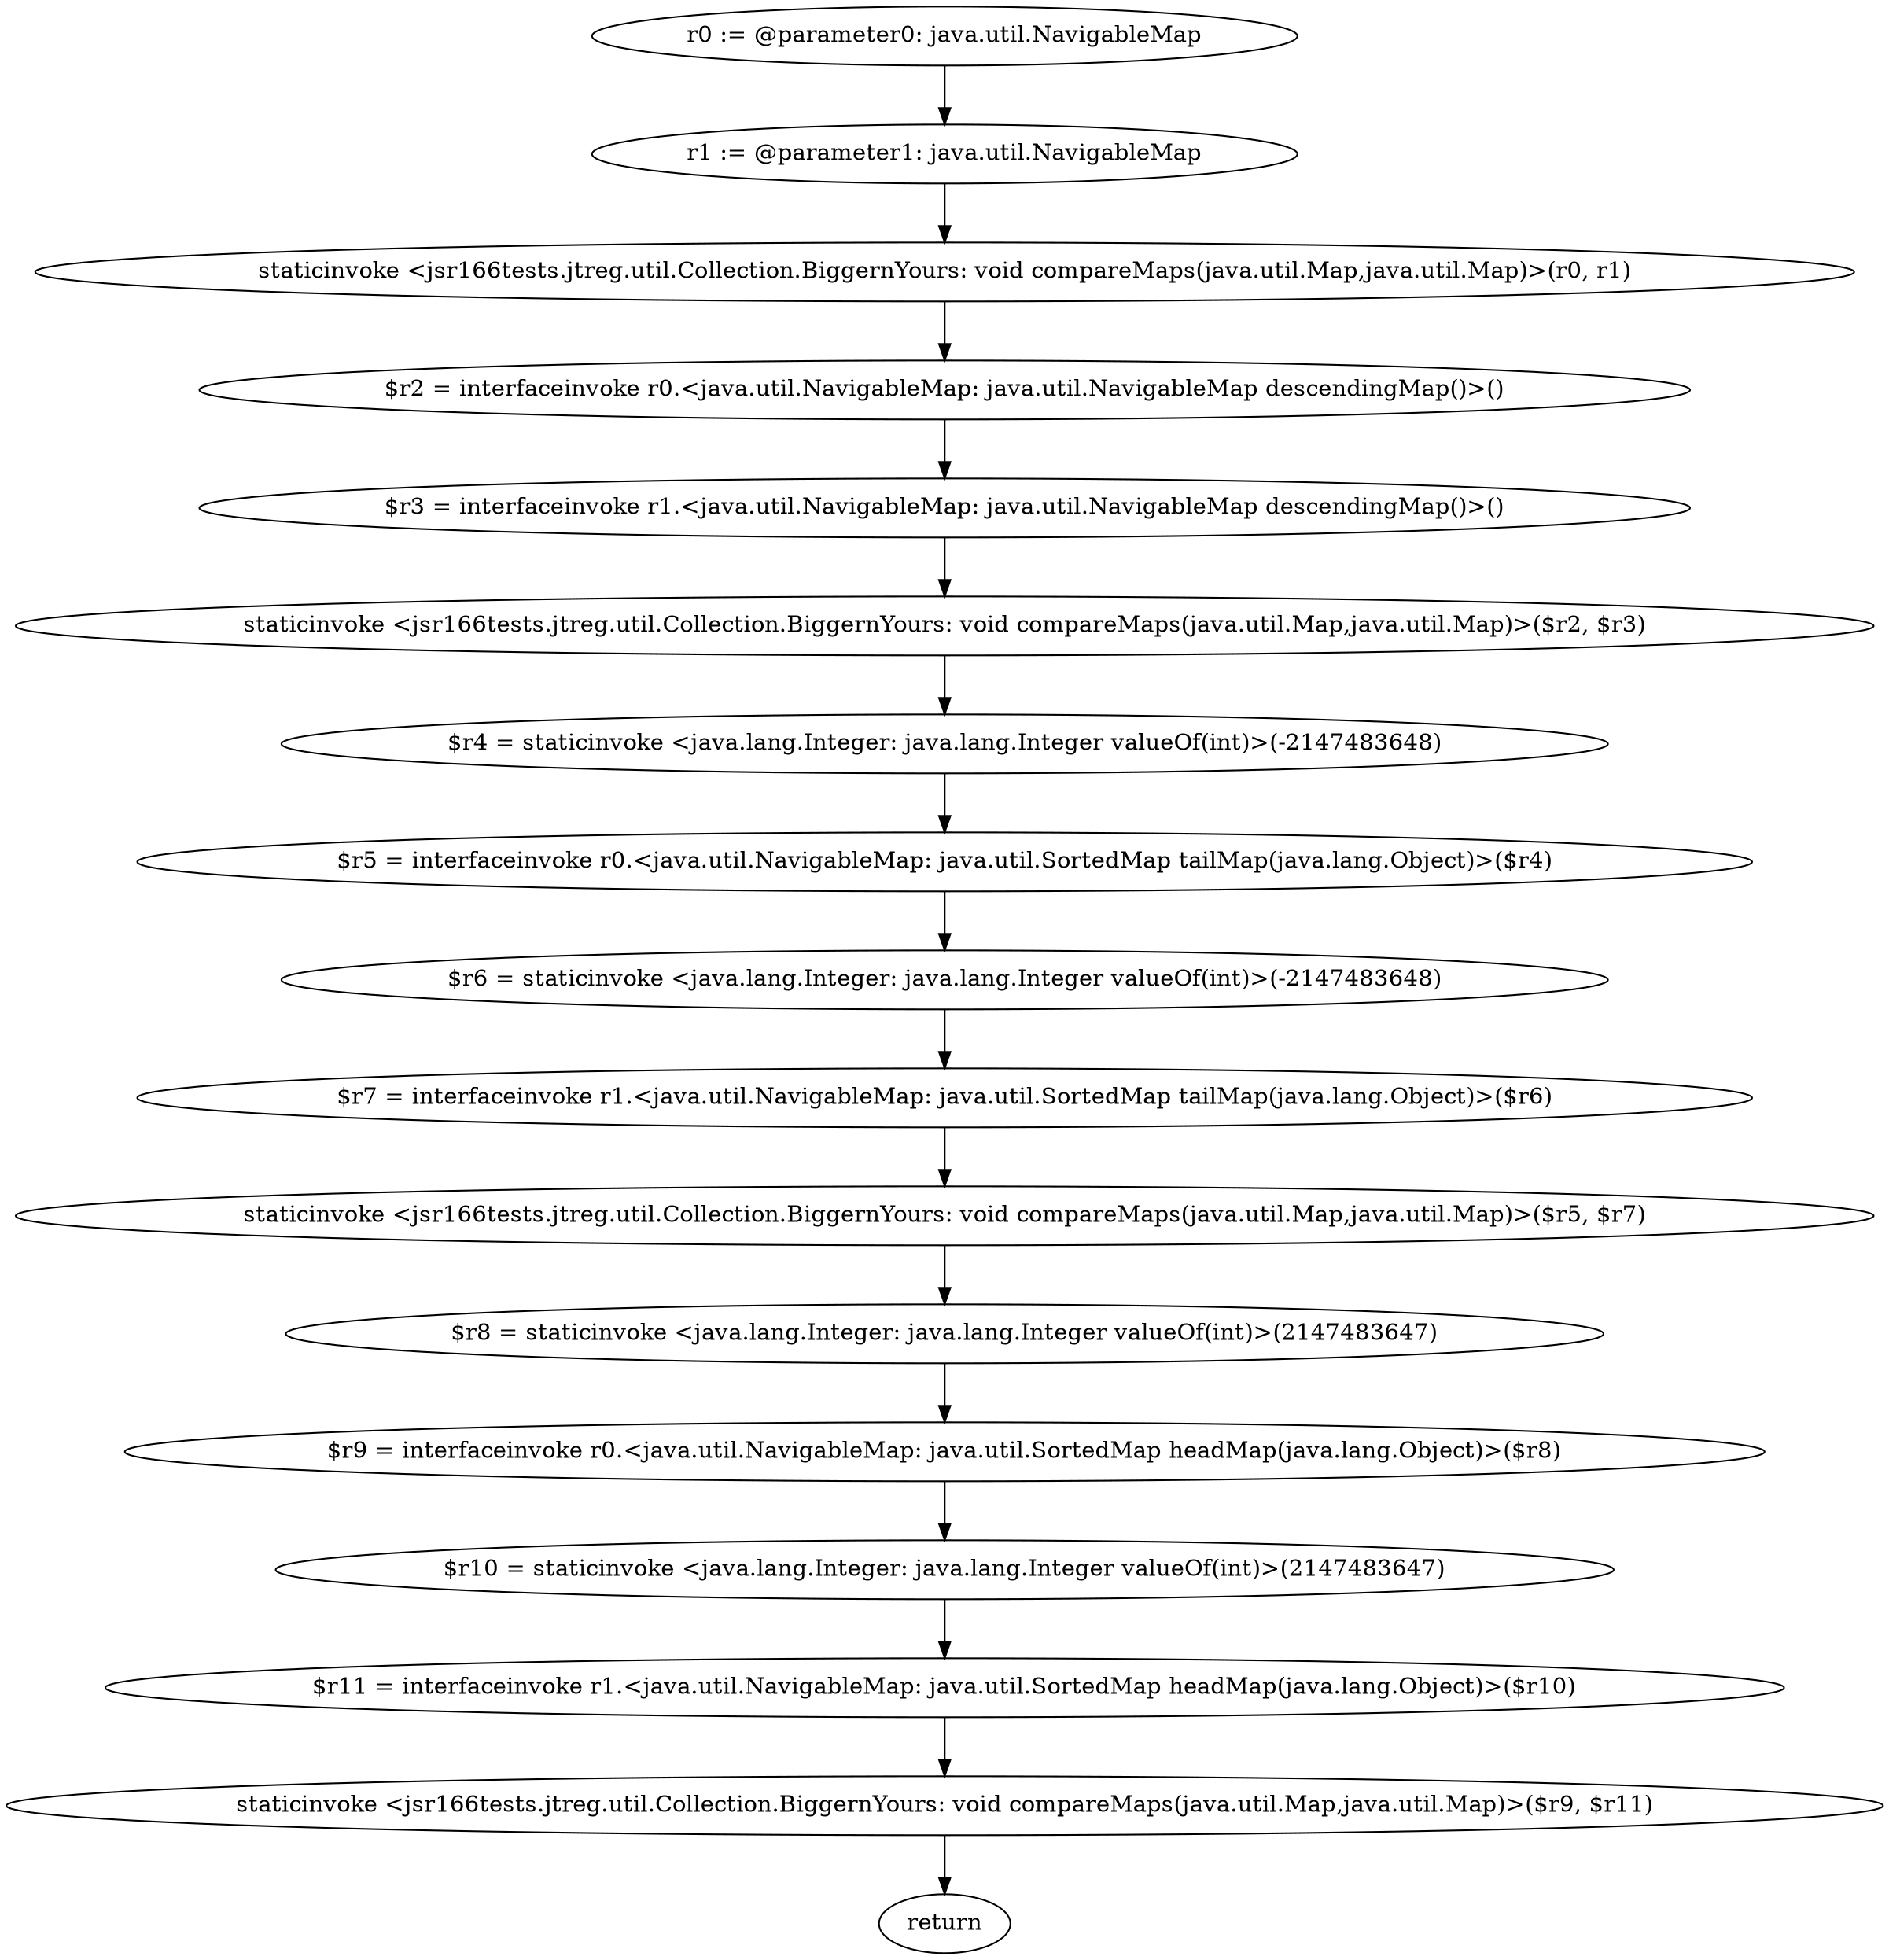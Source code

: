 digraph "unitGraph" {
    "r0 := @parameter0: java.util.NavigableMap"
    "r1 := @parameter1: java.util.NavigableMap"
    "staticinvoke <jsr166tests.jtreg.util.Collection.BiggernYours: void compareMaps(java.util.Map,java.util.Map)>(r0, r1)"
    "$r2 = interfaceinvoke r0.<java.util.NavigableMap: java.util.NavigableMap descendingMap()>()"
    "$r3 = interfaceinvoke r1.<java.util.NavigableMap: java.util.NavigableMap descendingMap()>()"
    "staticinvoke <jsr166tests.jtreg.util.Collection.BiggernYours: void compareMaps(java.util.Map,java.util.Map)>($r2, $r3)"
    "$r4 = staticinvoke <java.lang.Integer: java.lang.Integer valueOf(int)>(-2147483648)"
    "$r5 = interfaceinvoke r0.<java.util.NavigableMap: java.util.SortedMap tailMap(java.lang.Object)>($r4)"
    "$r6 = staticinvoke <java.lang.Integer: java.lang.Integer valueOf(int)>(-2147483648)"
    "$r7 = interfaceinvoke r1.<java.util.NavigableMap: java.util.SortedMap tailMap(java.lang.Object)>($r6)"
    "staticinvoke <jsr166tests.jtreg.util.Collection.BiggernYours: void compareMaps(java.util.Map,java.util.Map)>($r5, $r7)"
    "$r8 = staticinvoke <java.lang.Integer: java.lang.Integer valueOf(int)>(2147483647)"
    "$r9 = interfaceinvoke r0.<java.util.NavigableMap: java.util.SortedMap headMap(java.lang.Object)>($r8)"
    "$r10 = staticinvoke <java.lang.Integer: java.lang.Integer valueOf(int)>(2147483647)"
    "$r11 = interfaceinvoke r1.<java.util.NavigableMap: java.util.SortedMap headMap(java.lang.Object)>($r10)"
    "staticinvoke <jsr166tests.jtreg.util.Collection.BiggernYours: void compareMaps(java.util.Map,java.util.Map)>($r9, $r11)"
    "return"
    "r0 := @parameter0: java.util.NavigableMap"->"r1 := @parameter1: java.util.NavigableMap";
    "r1 := @parameter1: java.util.NavigableMap"->"staticinvoke <jsr166tests.jtreg.util.Collection.BiggernYours: void compareMaps(java.util.Map,java.util.Map)>(r0, r1)";
    "staticinvoke <jsr166tests.jtreg.util.Collection.BiggernYours: void compareMaps(java.util.Map,java.util.Map)>(r0, r1)"->"$r2 = interfaceinvoke r0.<java.util.NavigableMap: java.util.NavigableMap descendingMap()>()";
    "$r2 = interfaceinvoke r0.<java.util.NavigableMap: java.util.NavigableMap descendingMap()>()"->"$r3 = interfaceinvoke r1.<java.util.NavigableMap: java.util.NavigableMap descendingMap()>()";
    "$r3 = interfaceinvoke r1.<java.util.NavigableMap: java.util.NavigableMap descendingMap()>()"->"staticinvoke <jsr166tests.jtreg.util.Collection.BiggernYours: void compareMaps(java.util.Map,java.util.Map)>($r2, $r3)";
    "staticinvoke <jsr166tests.jtreg.util.Collection.BiggernYours: void compareMaps(java.util.Map,java.util.Map)>($r2, $r3)"->"$r4 = staticinvoke <java.lang.Integer: java.lang.Integer valueOf(int)>(-2147483648)";
    "$r4 = staticinvoke <java.lang.Integer: java.lang.Integer valueOf(int)>(-2147483648)"->"$r5 = interfaceinvoke r0.<java.util.NavigableMap: java.util.SortedMap tailMap(java.lang.Object)>($r4)";
    "$r5 = interfaceinvoke r0.<java.util.NavigableMap: java.util.SortedMap tailMap(java.lang.Object)>($r4)"->"$r6 = staticinvoke <java.lang.Integer: java.lang.Integer valueOf(int)>(-2147483648)";
    "$r6 = staticinvoke <java.lang.Integer: java.lang.Integer valueOf(int)>(-2147483648)"->"$r7 = interfaceinvoke r1.<java.util.NavigableMap: java.util.SortedMap tailMap(java.lang.Object)>($r6)";
    "$r7 = interfaceinvoke r1.<java.util.NavigableMap: java.util.SortedMap tailMap(java.lang.Object)>($r6)"->"staticinvoke <jsr166tests.jtreg.util.Collection.BiggernYours: void compareMaps(java.util.Map,java.util.Map)>($r5, $r7)";
    "staticinvoke <jsr166tests.jtreg.util.Collection.BiggernYours: void compareMaps(java.util.Map,java.util.Map)>($r5, $r7)"->"$r8 = staticinvoke <java.lang.Integer: java.lang.Integer valueOf(int)>(2147483647)";
    "$r8 = staticinvoke <java.lang.Integer: java.lang.Integer valueOf(int)>(2147483647)"->"$r9 = interfaceinvoke r0.<java.util.NavigableMap: java.util.SortedMap headMap(java.lang.Object)>($r8)";
    "$r9 = interfaceinvoke r0.<java.util.NavigableMap: java.util.SortedMap headMap(java.lang.Object)>($r8)"->"$r10 = staticinvoke <java.lang.Integer: java.lang.Integer valueOf(int)>(2147483647)";
    "$r10 = staticinvoke <java.lang.Integer: java.lang.Integer valueOf(int)>(2147483647)"->"$r11 = interfaceinvoke r1.<java.util.NavigableMap: java.util.SortedMap headMap(java.lang.Object)>($r10)";
    "$r11 = interfaceinvoke r1.<java.util.NavigableMap: java.util.SortedMap headMap(java.lang.Object)>($r10)"->"staticinvoke <jsr166tests.jtreg.util.Collection.BiggernYours: void compareMaps(java.util.Map,java.util.Map)>($r9, $r11)";
    "staticinvoke <jsr166tests.jtreg.util.Collection.BiggernYours: void compareMaps(java.util.Map,java.util.Map)>($r9, $r11)"->"return";
}
